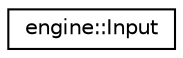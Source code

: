 digraph "Graphical Class Hierarchy"
{
  edge [fontname="Helvetica",fontsize="10",labelfontname="Helvetica",labelfontsize="10"];
  node [fontname="Helvetica",fontsize="10",shape=record];
  rankdir="LR";
  Node0 [label="engine::Input",height=0.2,width=0.4,color="black", fillcolor="white", style="filled",URL="$classengine_1_1Input.html"];
}
